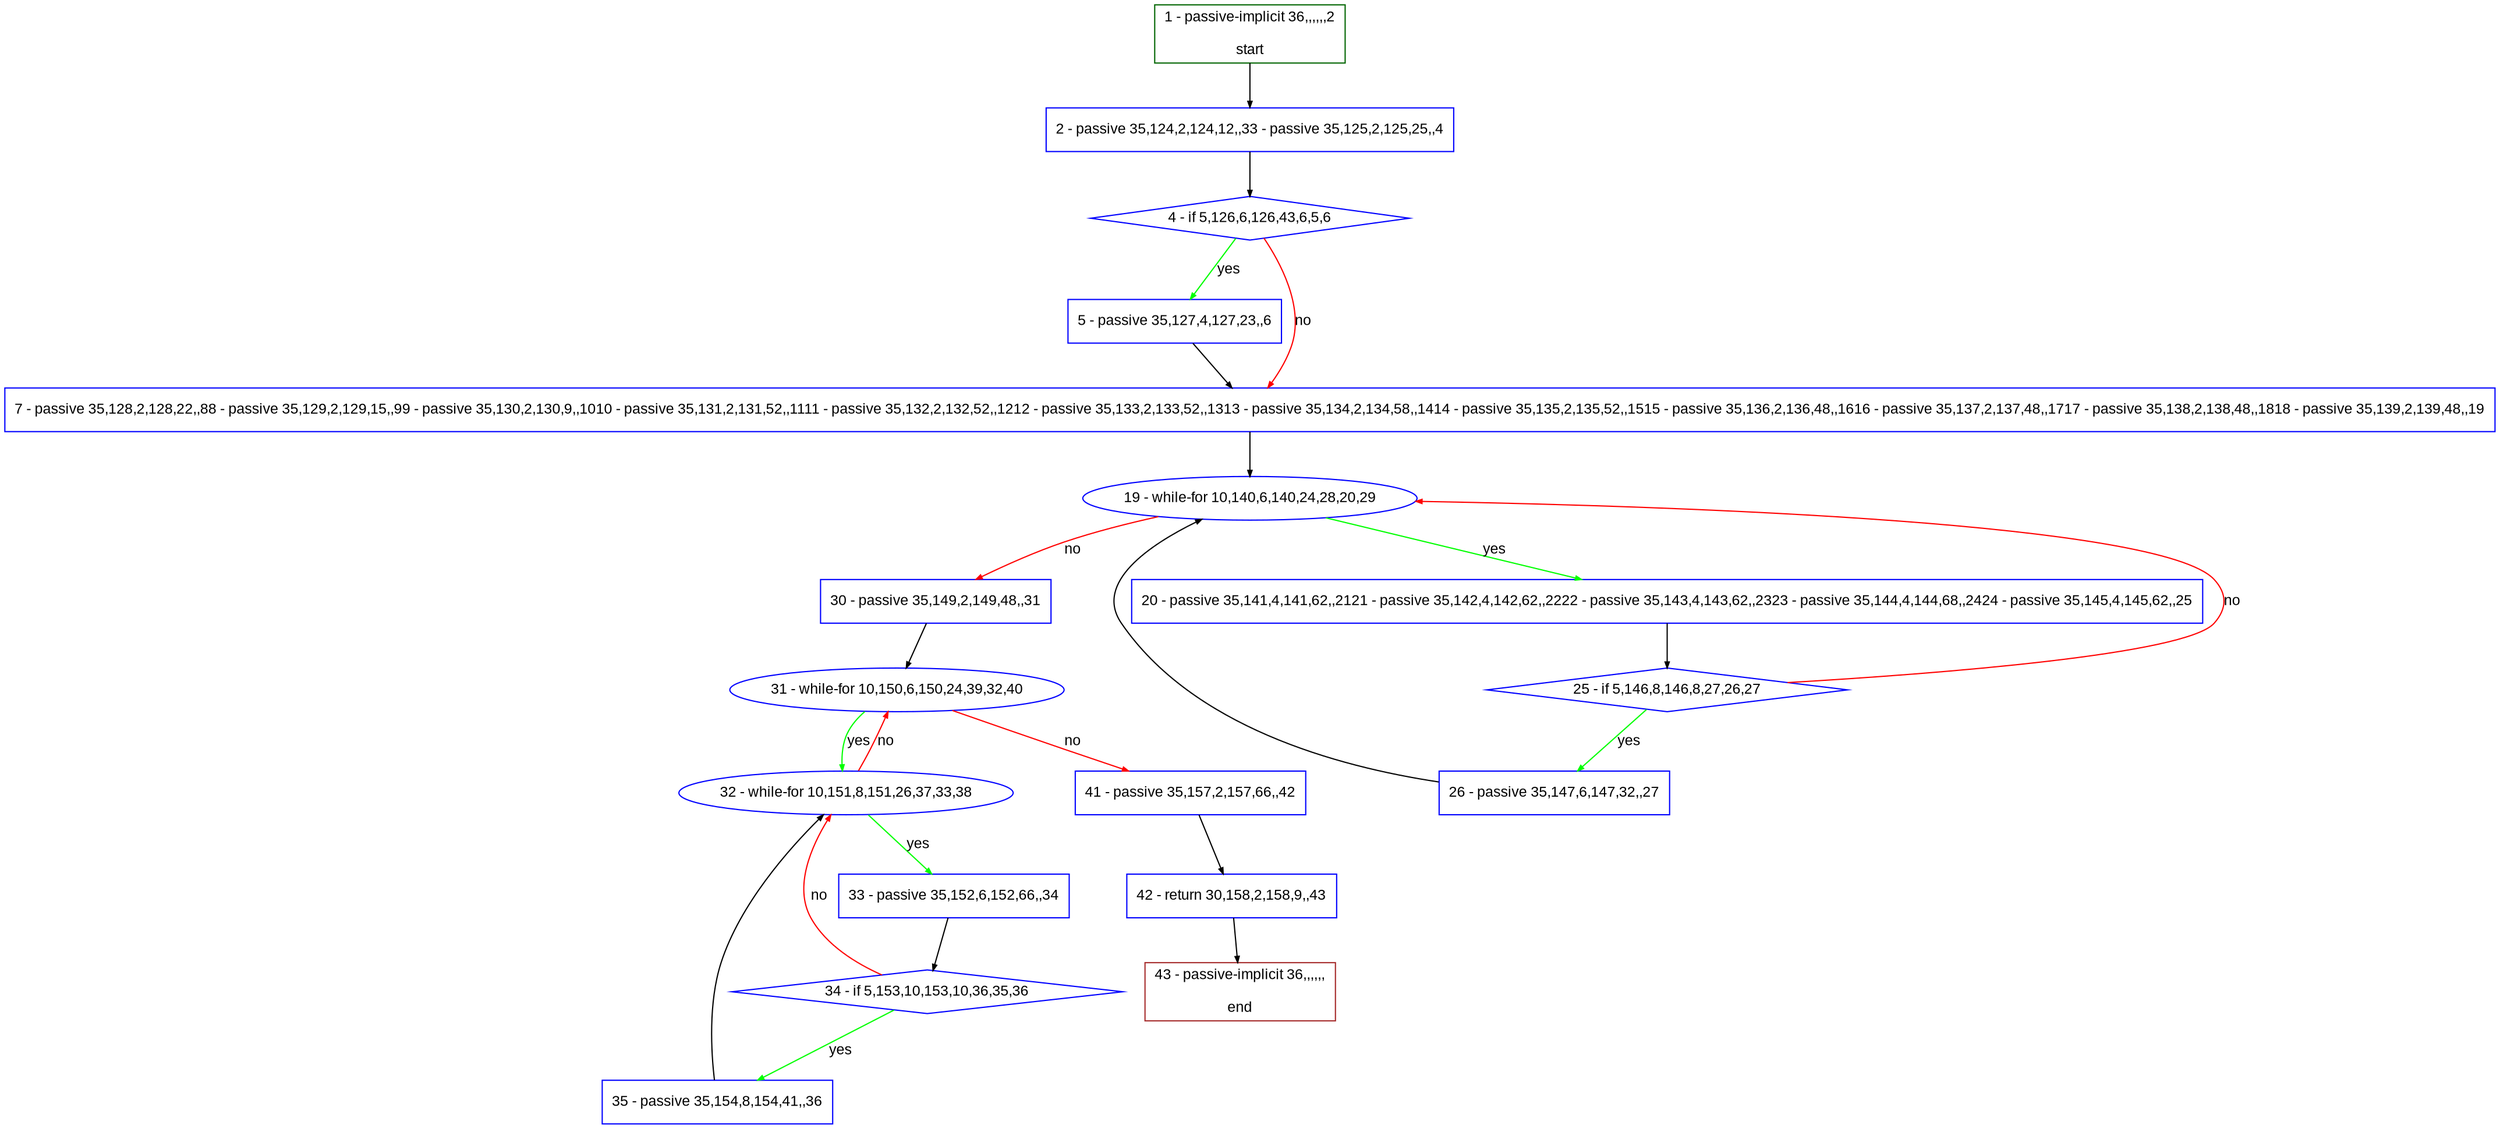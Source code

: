 digraph "" {
  graph [pack="true", label="", fontsize="12", packmode="clust", fontname="Arial", fillcolor="#FFFFCC", bgcolor="white", style="rounded,filled", compound="true"];
  node [node_initialized="no", label="", color="grey", fontsize="12", fillcolor="white", fontname="Arial", style="filled", shape="rectangle", compound="true", fixedsize="false"];
  edge [fontcolor="black", arrowhead="normal", arrowtail="none", arrowsize="0.5", ltail="", label="", color="black", fontsize="12", lhead="", fontname="Arial", dir="forward", compound="true"];
  __N1 [label="2 - passive 35,124,2,124,12,,33 - passive 35,125,2,125,25,,4", color="#0000ff", fillcolor="#ffffff", style="filled", shape="box"];
  __N2 [label="1 - passive-implicit 36,,,,,,2\n\nstart", color="#006400", fillcolor="#ffffff", style="filled", shape="box"];
  __N3 [label="4 - if 5,126,6,126,43,6,5,6", color="#0000ff", fillcolor="#ffffff", style="filled", shape="diamond"];
  __N4 [label="5 - passive 35,127,4,127,23,,6", color="#0000ff", fillcolor="#ffffff", style="filled", shape="box"];
  __N5 [label="7 - passive 35,128,2,128,22,,88 - passive 35,129,2,129,15,,99 - passive 35,130,2,130,9,,1010 - passive 35,131,2,131,52,,1111 - passive 35,132,2,132,52,,1212 - passive 35,133,2,133,52,,1313 - passive 35,134,2,134,58,,1414 - passive 35,135,2,135,52,,1515 - passive 35,136,2,136,48,,1616 - passive 35,137,2,137,48,,1717 - passive 35,138,2,138,48,,1818 - passive 35,139,2,139,48,,19", color="#0000ff", fillcolor="#ffffff", style="filled", shape="box"];
  __N6 [label="19 - while-for 10,140,6,140,24,28,20,29", color="#0000ff", fillcolor="#ffffff", style="filled", shape="oval"];
  __N7 [label="20 - passive 35,141,4,141,62,,2121 - passive 35,142,4,142,62,,2222 - passive 35,143,4,143,62,,2323 - passive 35,144,4,144,68,,2424 - passive 35,145,4,145,62,,25", color="#0000ff", fillcolor="#ffffff", style="filled", shape="box"];
  __N8 [label="30 - passive 35,149,2,149,48,,31", color="#0000ff", fillcolor="#ffffff", style="filled", shape="box"];
  __N9 [label="25 - if 5,146,8,146,8,27,26,27", color="#0000ff", fillcolor="#ffffff", style="filled", shape="diamond"];
  __N10 [label="26 - passive 35,147,6,147,32,,27", color="#0000ff", fillcolor="#ffffff", style="filled", shape="box"];
  __N11 [label="31 - while-for 10,150,6,150,24,39,32,40", color="#0000ff", fillcolor="#ffffff", style="filled", shape="oval"];
  __N12 [label="32 - while-for 10,151,8,151,26,37,33,38", color="#0000ff", fillcolor="#ffffff", style="filled", shape="oval"];
  __N13 [label="41 - passive 35,157,2,157,66,,42", color="#0000ff", fillcolor="#ffffff", style="filled", shape="box"];
  __N14 [label="33 - passive 35,152,6,152,66,,34", color="#0000ff", fillcolor="#ffffff", style="filled", shape="box"];
  __N15 [label="34 - if 5,153,10,153,10,36,35,36", color="#0000ff", fillcolor="#ffffff", style="filled", shape="diamond"];
  __N16 [label="35 - passive 35,154,8,154,41,,36", color="#0000ff", fillcolor="#ffffff", style="filled", shape="box"];
  __N17 [label="42 - return 30,158,2,158,9,,43", color="#0000ff", fillcolor="#ffffff", style="filled", shape="box"];
  __N18 [label="43 - passive-implicit 36,,,,,,\n\nend", color="#a52a2a", fillcolor="#ffffff", style="filled", shape="box"];
  __N2 -> __N1 [arrowhead="normal", arrowtail="none", color="#000000", label="", dir="forward"];
  __N1 -> __N3 [arrowhead="normal", arrowtail="none", color="#000000", label="", dir="forward"];
  __N3 -> __N4 [arrowhead="normal", arrowtail="none", color="#00ff00", label="yes", dir="forward"];
  __N3 -> __N5 [arrowhead="normal", arrowtail="none", color="#ff0000", label="no", dir="forward"];
  __N4 -> __N5 [arrowhead="normal", arrowtail="none", color="#000000", label="", dir="forward"];
  __N5 -> __N6 [arrowhead="normal", arrowtail="none", color="#000000", label="", dir="forward"];
  __N6 -> __N7 [arrowhead="normal", arrowtail="none", color="#00ff00", label="yes", dir="forward"];
  __N6 -> __N8 [arrowhead="normal", arrowtail="none", color="#ff0000", label="no", dir="forward"];
  __N7 -> __N9 [arrowhead="normal", arrowtail="none", color="#000000", label="", dir="forward"];
  __N9 -> __N6 [arrowhead="normal", arrowtail="none", color="#ff0000", label="no", dir="forward"];
  __N9 -> __N10 [arrowhead="normal", arrowtail="none", color="#00ff00", label="yes", dir="forward"];
  __N10 -> __N6 [arrowhead="normal", arrowtail="none", color="#000000", label="", dir="forward"];
  __N8 -> __N11 [arrowhead="normal", arrowtail="none", color="#000000", label="", dir="forward"];
  __N11 -> __N12 [arrowhead="normal", arrowtail="none", color="#00ff00", label="yes", dir="forward"];
  __N12 -> __N11 [arrowhead="normal", arrowtail="none", color="#ff0000", label="no", dir="forward"];
  __N11 -> __N13 [arrowhead="normal", arrowtail="none", color="#ff0000", label="no", dir="forward"];
  __N12 -> __N14 [arrowhead="normal", arrowtail="none", color="#00ff00", label="yes", dir="forward"];
  __N14 -> __N15 [arrowhead="normal", arrowtail="none", color="#000000", label="", dir="forward"];
  __N15 -> __N12 [arrowhead="normal", arrowtail="none", color="#ff0000", label="no", dir="forward"];
  __N15 -> __N16 [arrowhead="normal", arrowtail="none", color="#00ff00", label="yes", dir="forward"];
  __N16 -> __N12 [arrowhead="normal", arrowtail="none", color="#000000", label="", dir="forward"];
  __N13 -> __N17 [arrowhead="normal", arrowtail="none", color="#000000", label="", dir="forward"];
  __N17 -> __N18 [arrowhead="normal", arrowtail="none", color="#000000", label="", dir="forward"];
}
